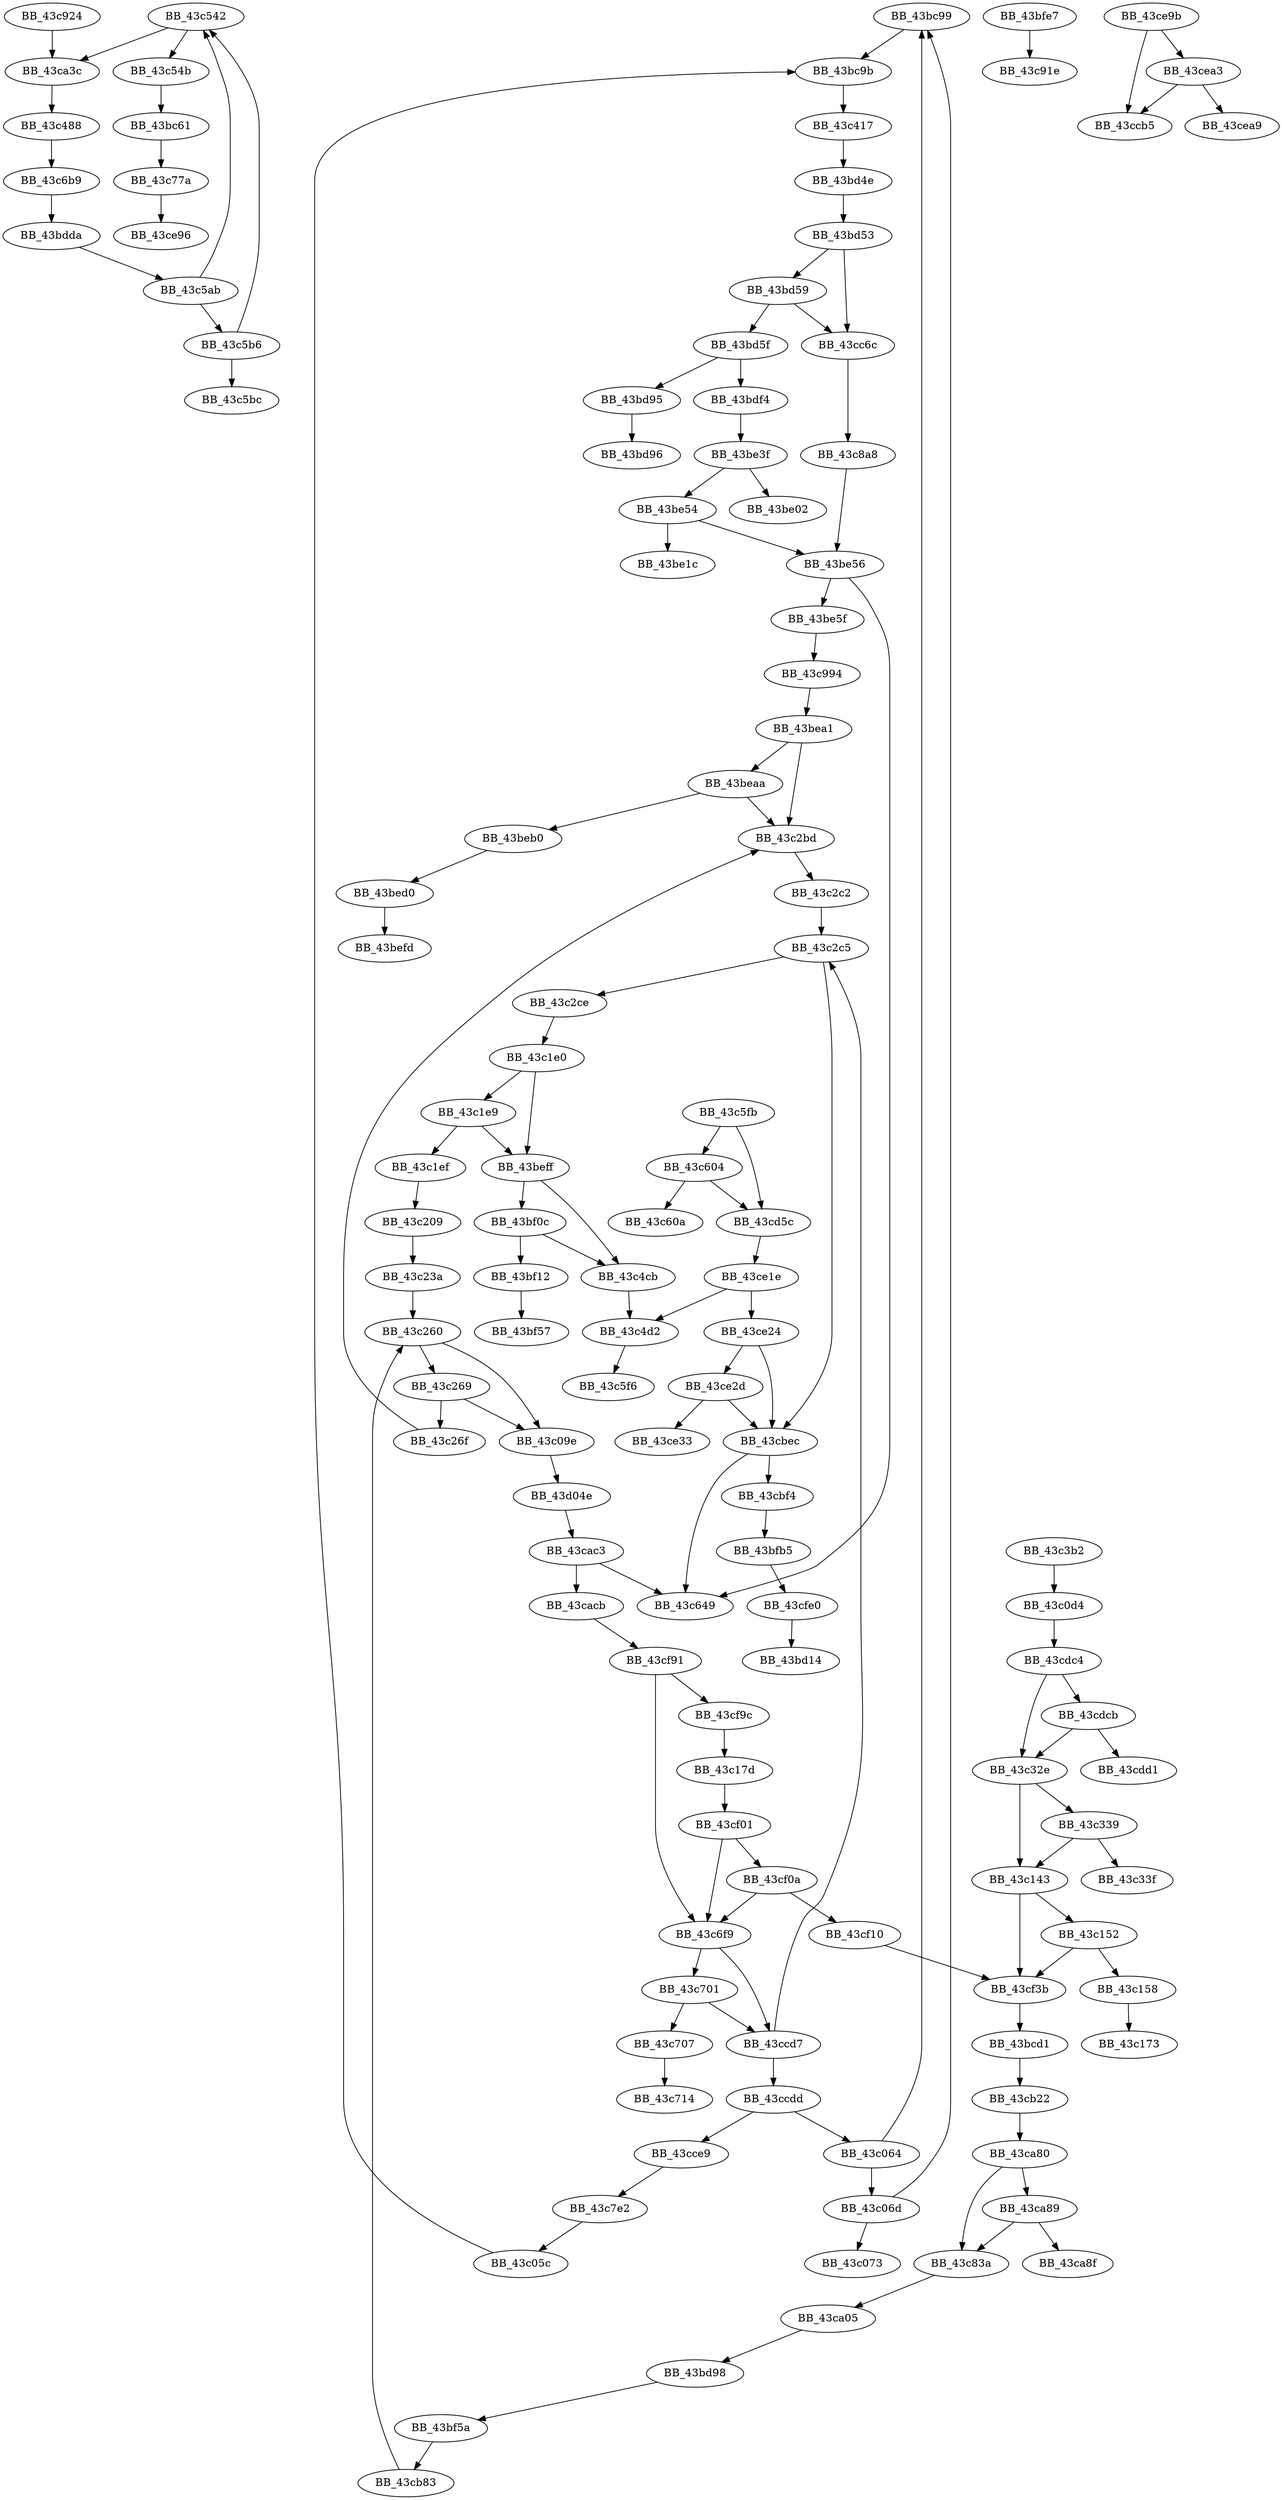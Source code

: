 DiGraph sub_43C3B2{
BB_43bc61->BB_43c77a
BB_43bc99->BB_43bc9b
BB_43bc9b->BB_43c417
BB_43bcd1->BB_43cb22
BB_43bd4e->BB_43bd53
BB_43bd53->BB_43bd59
BB_43bd53->BB_43cc6c
BB_43bd59->BB_43bd5f
BB_43bd59->BB_43cc6c
BB_43bd5f->BB_43bd95
BB_43bd5f->BB_43bdf4
BB_43bd95->BB_43bd96
BB_43bd98->BB_43bf5a
BB_43bdda->BB_43c5ab
BB_43bdf4->BB_43be3f
BB_43be3f->BB_43be02
BB_43be3f->BB_43be54
BB_43be54->BB_43be1c
BB_43be54->BB_43be56
BB_43be56->BB_43be5f
BB_43be56->BB_43c649
BB_43be5f->BB_43c994
BB_43bea1->BB_43beaa
BB_43bea1->BB_43c2bd
BB_43beaa->BB_43beb0
BB_43beaa->BB_43c2bd
BB_43beb0->BB_43bed0
BB_43bed0->BB_43befd
BB_43beff->BB_43bf0c
BB_43beff->BB_43c4cb
BB_43bf0c->BB_43bf12
BB_43bf0c->BB_43c4cb
BB_43bf12->BB_43bf57
BB_43bf5a->BB_43cb83
BB_43bfb5->BB_43cfe0
BB_43bfe7->BB_43c91e
BB_43c05c->BB_43bc9b
BB_43c064->BB_43bc99
BB_43c064->BB_43c06d
BB_43c06d->BB_43bc99
BB_43c06d->BB_43c073
BB_43c09e->BB_43d04e
BB_43c0d4->BB_43cdc4
BB_43c143->BB_43c152
BB_43c143->BB_43cf3b
BB_43c152->BB_43c158
BB_43c152->BB_43cf3b
BB_43c158->BB_43c173
BB_43c17d->BB_43cf01
BB_43c1e0->BB_43beff
BB_43c1e0->BB_43c1e9
BB_43c1e9->BB_43beff
BB_43c1e9->BB_43c1ef
BB_43c1ef->BB_43c209
BB_43c209->BB_43c23a
BB_43c23a->BB_43c260
BB_43c260->BB_43c09e
BB_43c260->BB_43c269
BB_43c269->BB_43c09e
BB_43c269->BB_43c26f
BB_43c26f->BB_43c2bd
BB_43c2bd->BB_43c2c2
BB_43c2c2->BB_43c2c5
BB_43c2c5->BB_43c2ce
BB_43c2c5->BB_43cbec
BB_43c2ce->BB_43c1e0
BB_43c32e->BB_43c143
BB_43c32e->BB_43c339
BB_43c339->BB_43c143
BB_43c339->BB_43c33f
BB_43c3b2->BB_43c0d4
BB_43c417->BB_43bd4e
BB_43c488->BB_43c6b9
BB_43c4cb->BB_43c4d2
BB_43c4d2->BB_43c5f6
BB_43c542->BB_43c54b
BB_43c542->BB_43ca3c
BB_43c54b->BB_43bc61
BB_43c5ab->BB_43c542
BB_43c5ab->BB_43c5b6
BB_43c5b6->BB_43c542
BB_43c5b6->BB_43c5bc
BB_43c5fb->BB_43c604
BB_43c5fb->BB_43cd5c
BB_43c604->BB_43c60a
BB_43c604->BB_43cd5c
BB_43c6b9->BB_43bdda
BB_43c6f9->BB_43c701
BB_43c6f9->BB_43ccd7
BB_43c701->BB_43c707
BB_43c701->BB_43ccd7
BB_43c707->BB_43c714
BB_43c77a->BB_43ce96
BB_43c7e2->BB_43c05c
BB_43c83a->BB_43ca05
BB_43c8a8->BB_43be56
BB_43c924->BB_43ca3c
BB_43c994->BB_43bea1
BB_43ca05->BB_43bd98
BB_43ca3c->BB_43c488
BB_43ca80->BB_43c83a
BB_43ca80->BB_43ca89
BB_43ca89->BB_43c83a
BB_43ca89->BB_43ca8f
BB_43cac3->BB_43c649
BB_43cac3->BB_43cacb
BB_43cacb->BB_43cf91
BB_43cb22->BB_43ca80
BB_43cb83->BB_43c260
BB_43cbec->BB_43c649
BB_43cbec->BB_43cbf4
BB_43cbf4->BB_43bfb5
BB_43cc6c->BB_43c8a8
BB_43ccd7->BB_43c2c5
BB_43ccd7->BB_43ccdd
BB_43ccdd->BB_43c064
BB_43ccdd->BB_43cce9
BB_43cce9->BB_43c7e2
BB_43cd5c->BB_43ce1e
BB_43cdc4->BB_43c32e
BB_43cdc4->BB_43cdcb
BB_43cdcb->BB_43c32e
BB_43cdcb->BB_43cdd1
BB_43ce1e->BB_43c4d2
BB_43ce1e->BB_43ce24
BB_43ce24->BB_43cbec
BB_43ce24->BB_43ce2d
BB_43ce2d->BB_43cbec
BB_43ce2d->BB_43ce33
BB_43ce9b->BB_43ccb5
BB_43ce9b->BB_43cea3
BB_43cea3->BB_43ccb5
BB_43cea3->BB_43cea9
BB_43cf01->BB_43c6f9
BB_43cf01->BB_43cf0a
BB_43cf0a->BB_43c6f9
BB_43cf0a->BB_43cf10
BB_43cf10->BB_43cf3b
BB_43cf3b->BB_43bcd1
BB_43cf91->BB_43c6f9
BB_43cf91->BB_43cf9c
BB_43cf9c->BB_43c17d
BB_43cfe0->BB_43bd14
BB_43d04e->BB_43cac3
}
